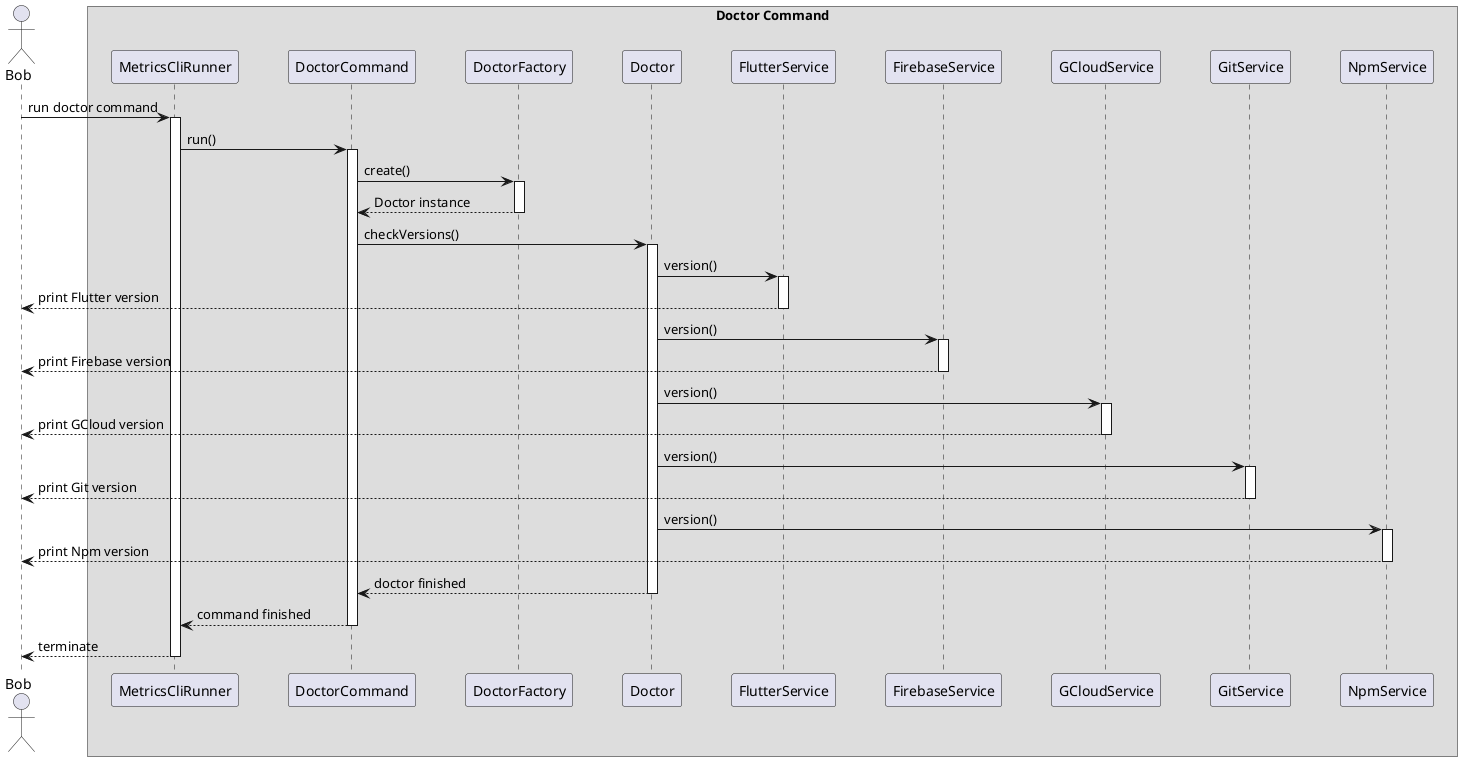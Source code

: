 @startuml doctor_command_sequence_diagram

skinparam ParticipantPadding 20
skinparam BoxPadding 10

actor Bob

box Doctor Command
participant MetricsCliRunner
participant DoctorCommand
participant DoctorFactory
participant Doctor

participant FlutterService
participant FirebaseService
participant GCloudService
participant GitService
participant NpmService

end box



Bob -> MetricsCliRunner ++ : run doctor command
MetricsCliRunner -> DoctorCommand ++ : run()
DoctorCommand -> DoctorFactory ++ : create()
return Doctor instance
DoctorCommand -> Doctor ++ : checkVersions()

Doctor -> FlutterService ++ : version()
FlutterService --> Bob -- : print Flutter version
FlutterService --

Doctor -> FirebaseService ++ : version()
FirebaseService --> Bob -- : print Firebase version
FirebaseService --

Doctor -> GCloudService ++ : version()
GCloudService --> Bob -- : print GCloud version
GCloudService --

Doctor -> GitService ++ : version()
GitService --> Bob -- : print Git version
GitService --

Doctor -> NpmService ++ : version()
NpmService --> Bob -- : print Npm version

Doctor --> DoctorCommand -- : doctor finished
DoctorCommand --> MetricsCliRunner -- : command finished

MetricsCliRunner --> Bob -- : terminate

@enduml
